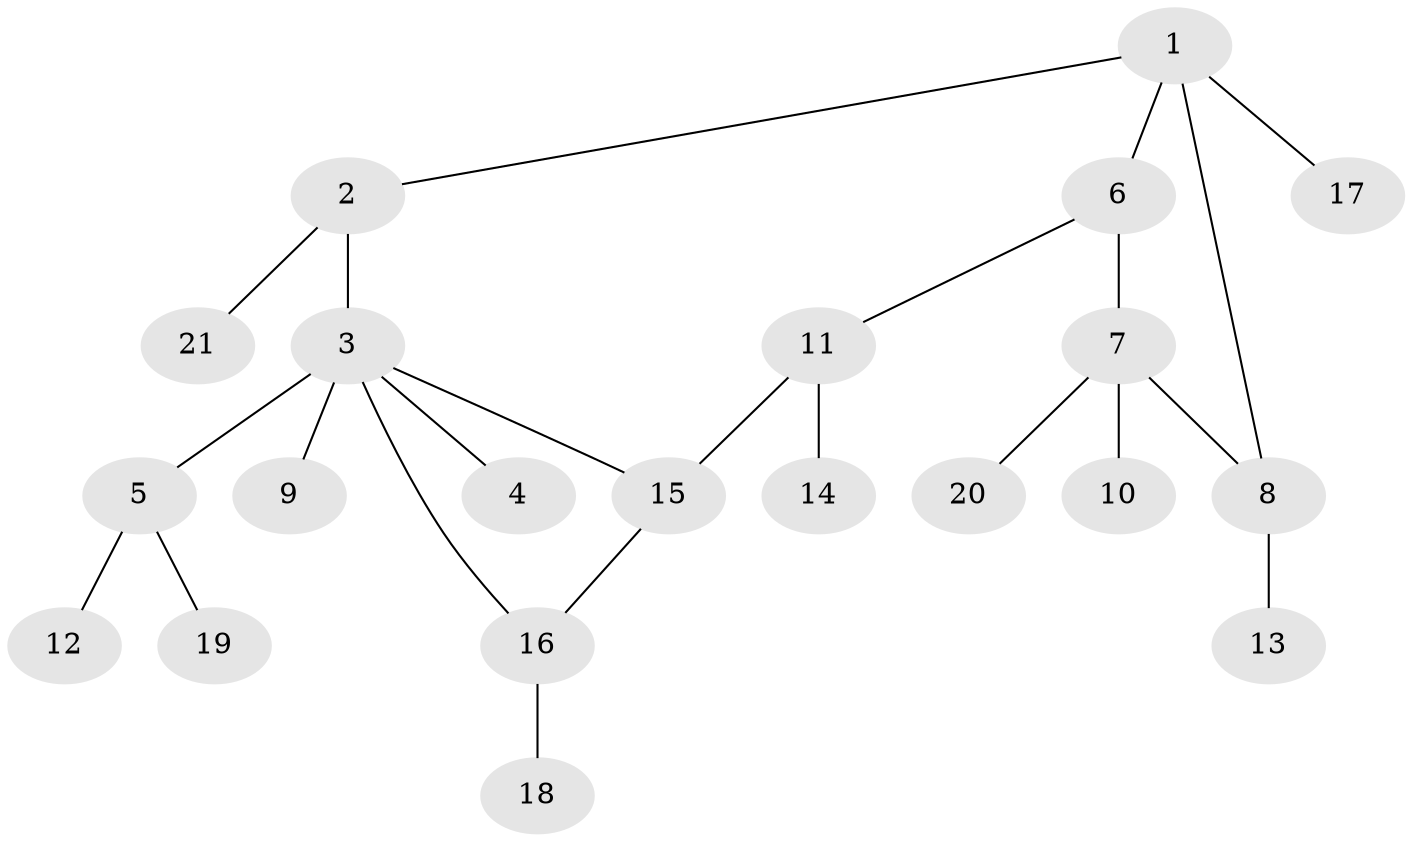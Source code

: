 // original degree distribution, {6: 0.029850746268656716, 3: 0.1791044776119403, 5: 0.029850746268656716, 4: 0.04477611940298507, 2: 0.3582089552238806, 1: 0.3582089552238806}
// Generated by graph-tools (version 1.1) at 2025/49/03/04/25 22:49:08]
// undirected, 21 vertices, 23 edges
graph export_dot {
  node [color=gray90,style=filled];
  1;
  2;
  3;
  4;
  5;
  6;
  7;
  8;
  9;
  10;
  11;
  12;
  13;
  14;
  15;
  16;
  17;
  18;
  19;
  20;
  21;
  1 -- 2 [weight=1.0];
  1 -- 6 [weight=1.0];
  1 -- 8 [weight=1.0];
  1 -- 17 [weight=1.0];
  2 -- 3 [weight=2.0];
  2 -- 21 [weight=1.0];
  3 -- 4 [weight=1.0];
  3 -- 5 [weight=1.0];
  3 -- 9 [weight=3.0];
  3 -- 15 [weight=1.0];
  3 -- 16 [weight=1.0];
  5 -- 12 [weight=1.0];
  5 -- 19 [weight=1.0];
  6 -- 7 [weight=1.0];
  6 -- 11 [weight=1.0];
  7 -- 8 [weight=1.0];
  7 -- 10 [weight=2.0];
  7 -- 20 [weight=1.0];
  8 -- 13 [weight=2.0];
  11 -- 14 [weight=1.0];
  11 -- 15 [weight=1.0];
  15 -- 16 [weight=1.0];
  16 -- 18 [weight=1.0];
}
